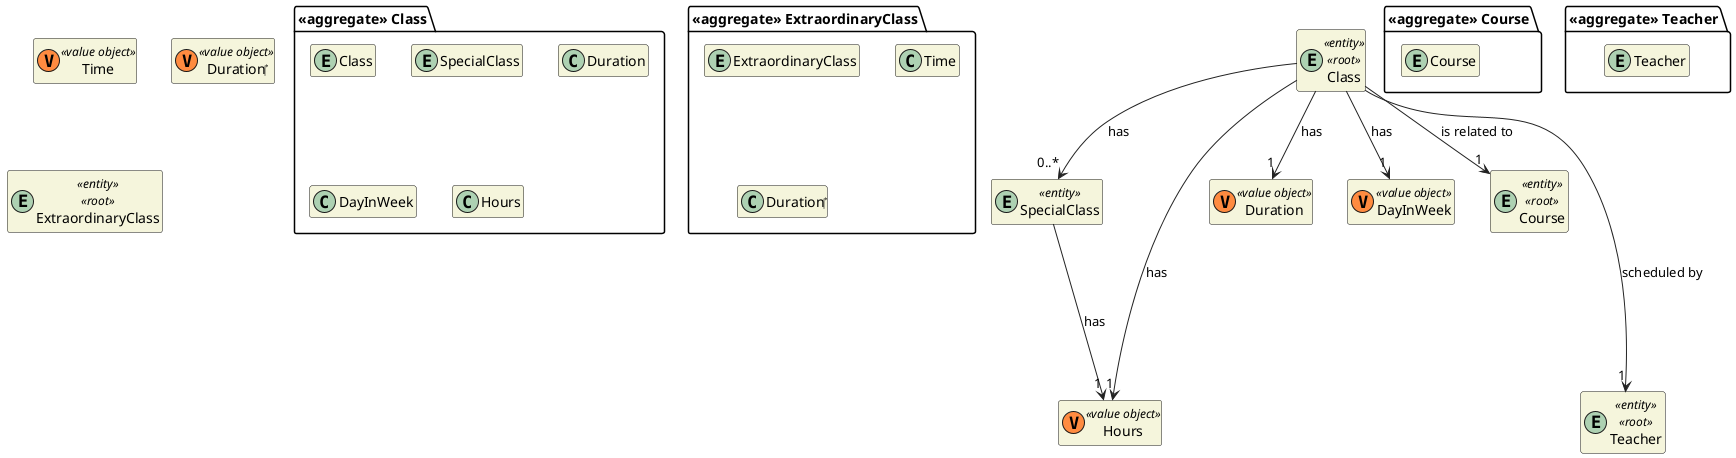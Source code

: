 @startuml US1012_DM
'https://plantuml.com/class-diagram

skinparam classAttributeIconSize 0
hide empty attributes
hide empty methods
skinparam classBackgroundColor beige
skinparam ArrowColor #222222

package "<<aggregate>> Class" {
  entity Class

  entity SpecialClass
  class Duration
  class DayInWeek
  class Hours
}

entity SpecialClass <<entity>> {}

class Hours <<(V,#FF8B40) value object>> {}
class Duration <<(V,#FF8B40) value object>> {}
class DayInWeek <<(V,#FF8B40) value object>> {}

entity Class <<entity>> <<root>> {
}

package "<<aggregate>> ExtraordinaryClass" {
  entity ExtraordinaryClass

  class Time
  class Duration‎
}

class Hours <<(V,#FF8B40) value object>> {}
class Time <<(V,#FF8B40) value object>> {}
class Duration‎ <<(V,#FF8B40) value object>> {}

entity ExtraordinaryClass <<entity>> <<root>> {
}

package "<<aggregate>> Course" {
    entity Course
}

entity Course <<entity>> <<root>> {
}

package "<<aggregate>> Teacher" {
  entity Teacher
}

entity Teacher <<entity>> <<root>> {
}


Class --> "1" Course : is related to
Class ----> "1" Teacher : scheduled by
Class ----> "1" Hours : has

Class --> "0..*" SpecialClass : has
Class --> "1" DayInWeek : has
Class --> "1" Duration : has
SpecialClass --> "1" Hours : has

@enduml
